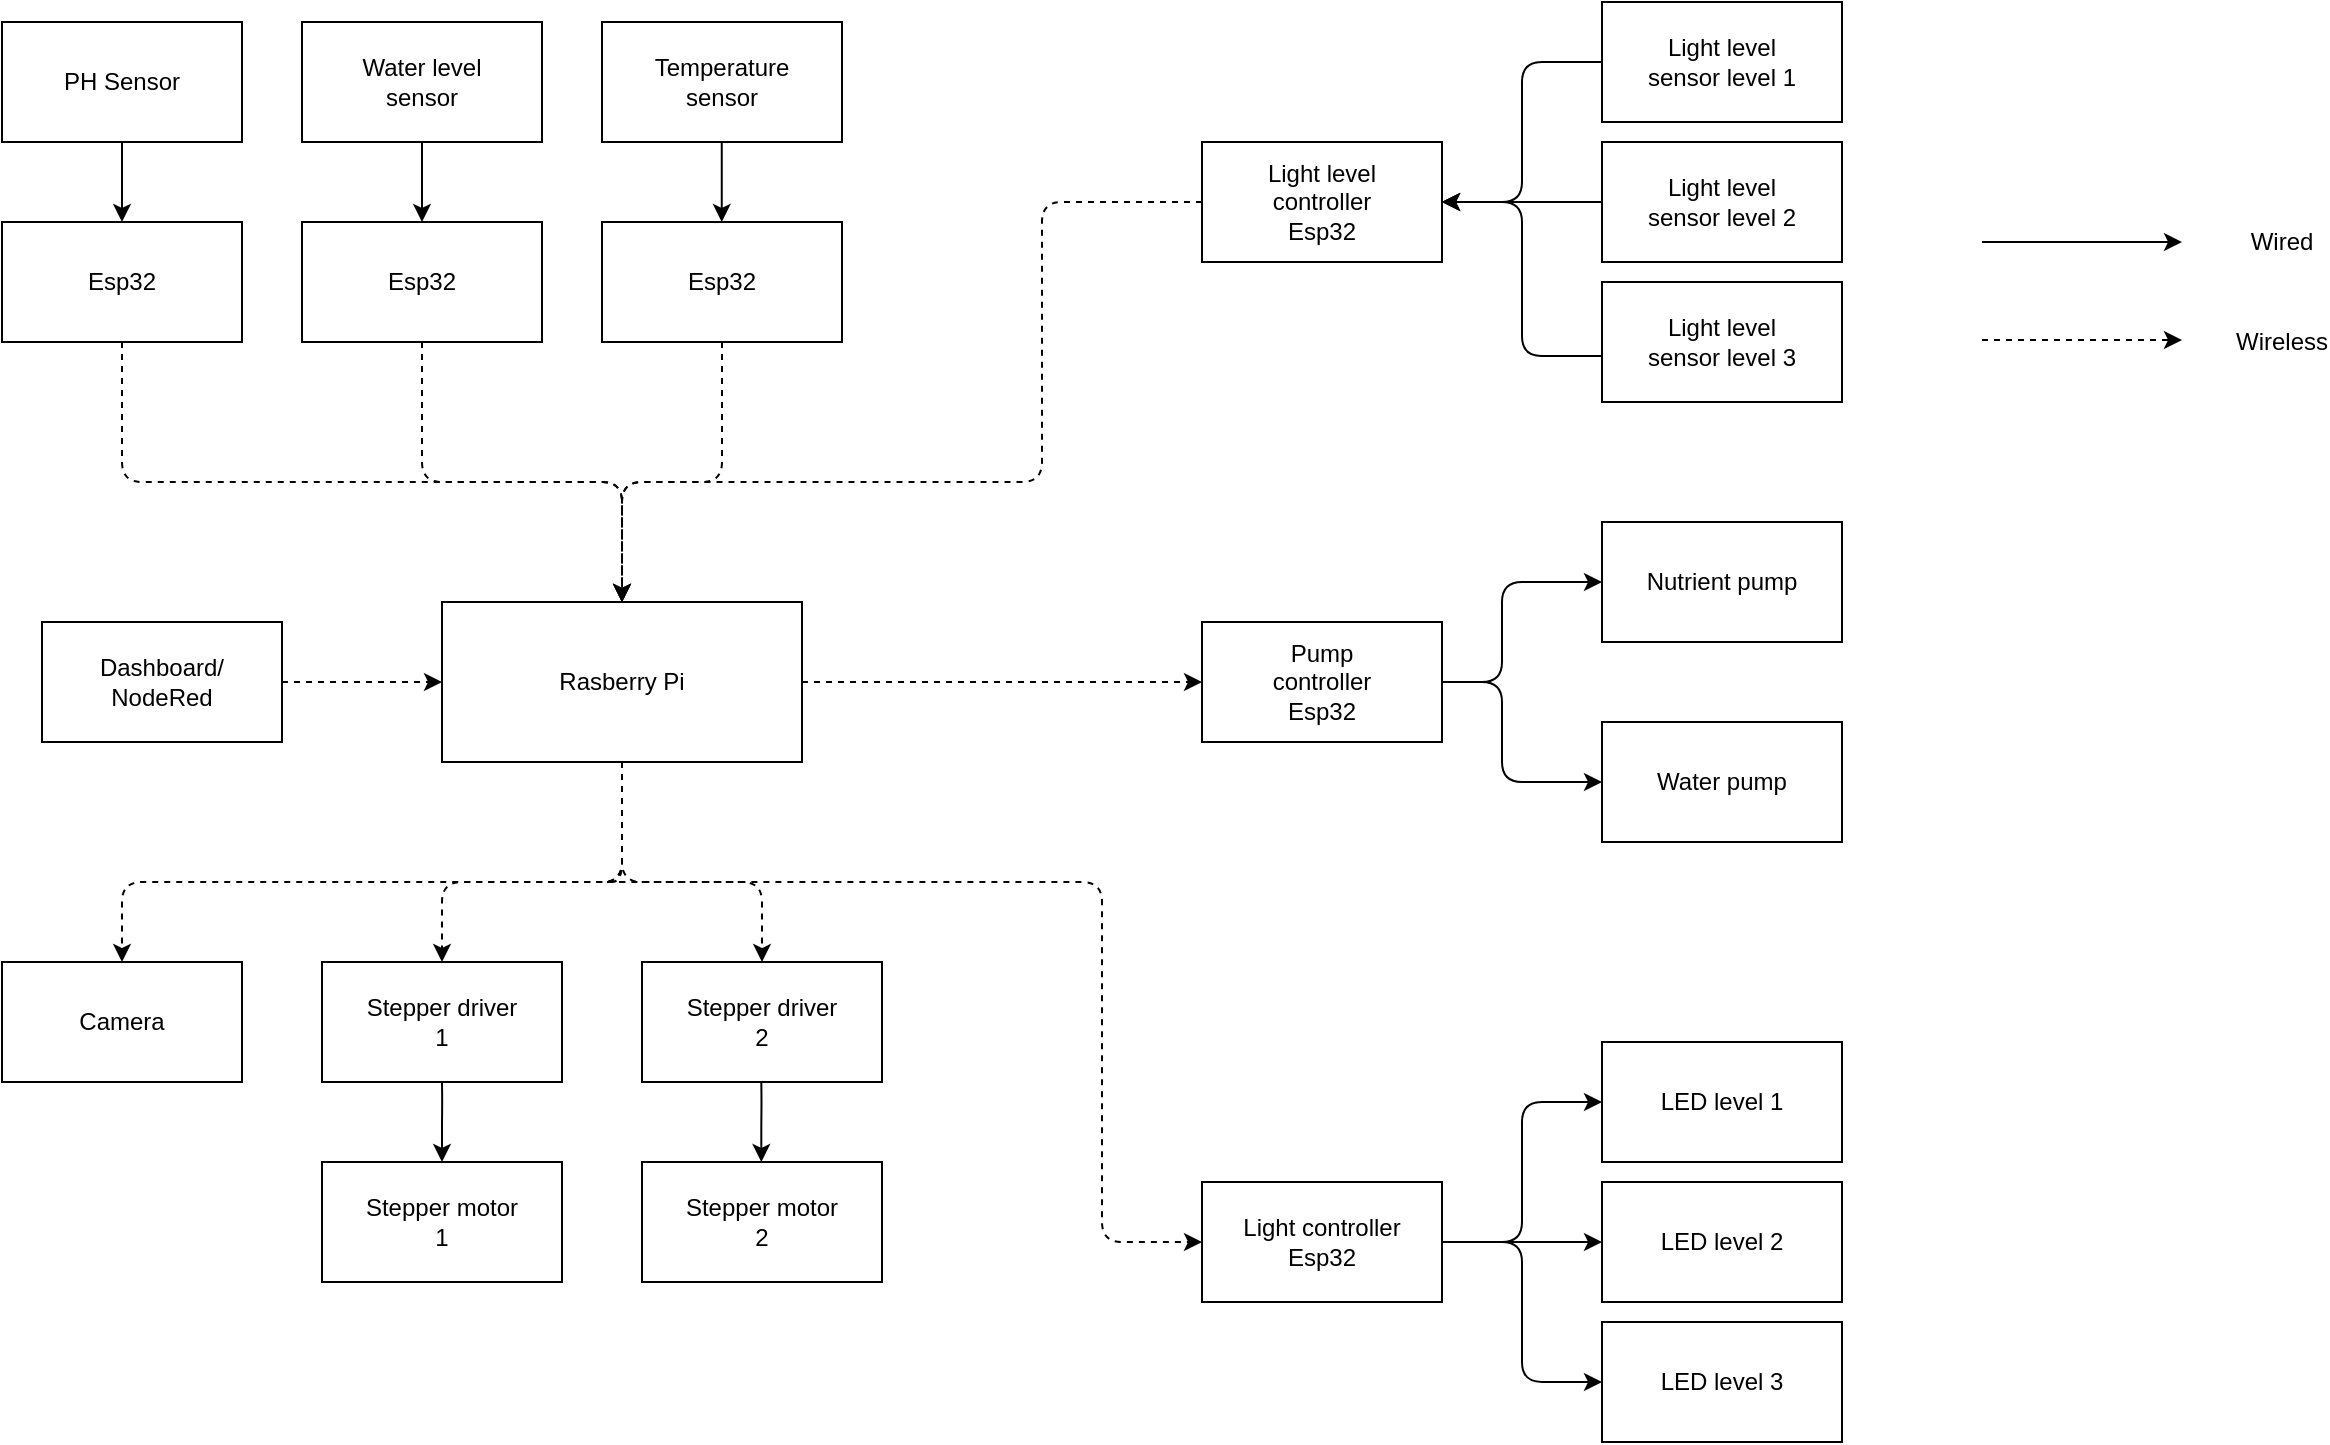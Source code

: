 <mxfile version="14.1.8" type="device"><diagram id="zQ7rfZ8DXxQSljXnk9-1" name="Page-1"><mxGraphModel dx="1422" dy="814" grid="0" gridSize="10" guides="0" tooltips="1" connect="1" arrows="1" fold="1" page="0" pageScale="1" pageWidth="827" pageHeight="1169" math="0" shadow="0"><root><mxCell id="0"/><mxCell id="1" parent="0"/><mxCell id="6ATb5HF_6hCBw4-2sG8N-1" value="PH Sensor" style="rounded=0;whiteSpace=wrap;html=1;" vertex="1" parent="1"><mxGeometry x="40" y="90" width="120" height="60" as="geometry"/></mxCell><mxCell id="6ATb5HF_6hCBw4-2sG8N-2" value="Rasberry Pi" style="rounded=0;whiteSpace=wrap;html=1;" vertex="1" parent="1"><mxGeometry x="260" y="380" width="180" height="80" as="geometry"/></mxCell><mxCell id="6ATb5HF_6hCBw4-2sG8N-3" value="Camera" style="rounded=0;whiteSpace=wrap;html=1;" vertex="1" parent="1"><mxGeometry x="40" y="560" width="120" height="60" as="geometry"/></mxCell><mxCell id="6ATb5HF_6hCBw4-2sG8N-4" value="Stepper motor&lt;br&gt;1" style="rounded=0;whiteSpace=wrap;html=1;" vertex="1" parent="1"><mxGeometry x="200" y="660" width="120" height="60" as="geometry"/></mxCell><mxCell id="6ATb5HF_6hCBw4-2sG8N-5" value="Stepper motor&lt;br&gt;2" style="rounded=0;whiteSpace=wrap;html=1;" vertex="1" parent="1"><mxGeometry x="360" y="660" width="120" height="60" as="geometry"/></mxCell><mxCell id="6ATb5HF_6hCBw4-2sG8N-6" value="Stepper driver&lt;br&gt;2" style="rounded=0;whiteSpace=wrap;html=1;" vertex="1" parent="1"><mxGeometry x="360" y="560" width="120" height="60" as="geometry"/></mxCell><mxCell id="6ATb5HF_6hCBw4-2sG8N-7" value="Stepper driver&lt;br&gt;1" style="rounded=0;whiteSpace=wrap;html=1;" vertex="1" parent="1"><mxGeometry x="200" y="560" width="120" height="60" as="geometry"/></mxCell><mxCell id="6ATb5HF_6hCBw4-2sG8N-8" value="Pump&lt;br&gt;controller&lt;br&gt;Esp32" style="rounded=0;whiteSpace=wrap;html=1;" vertex="1" parent="1"><mxGeometry x="640" y="390" width="120" height="60" as="geometry"/></mxCell><mxCell id="6ATb5HF_6hCBw4-2sG8N-9" value="&lt;span&gt;LED level 3&lt;/span&gt;" style="rounded=0;whiteSpace=wrap;html=1;" vertex="1" parent="1"><mxGeometry x="840" y="740" width="120" height="60" as="geometry"/></mxCell><mxCell id="6ATb5HF_6hCBw4-2sG8N-10" value="&lt;span&gt;LED level 2&lt;/span&gt;" style="rounded=0;whiteSpace=wrap;html=1;" vertex="1" parent="1"><mxGeometry x="840" y="670" width="120" height="60" as="geometry"/></mxCell><mxCell id="6ATb5HF_6hCBw4-2sG8N-11" value="LED level 1" style="rounded=0;whiteSpace=wrap;html=1;" vertex="1" parent="1"><mxGeometry x="840" y="600" width="120" height="60" as="geometry"/></mxCell><mxCell id="6ATb5HF_6hCBw4-2sG8N-12" value="Light controller&lt;br&gt;Esp32" style="rounded=0;whiteSpace=wrap;html=1;" vertex="1" parent="1"><mxGeometry x="640" y="670" width="120" height="60" as="geometry"/></mxCell><mxCell id="6ATb5HF_6hCBw4-2sG8N-13" value="Water pump" style="rounded=0;whiteSpace=wrap;html=1;" vertex="1" parent="1"><mxGeometry x="840" y="440" width="120" height="60" as="geometry"/></mxCell><mxCell id="6ATb5HF_6hCBw4-2sG8N-14" value="Nutrient pump" style="rounded=0;whiteSpace=wrap;html=1;" vertex="1" parent="1"><mxGeometry x="840" y="340" width="120" height="60" as="geometry"/></mxCell><mxCell id="6ATb5HF_6hCBw4-2sG8N-15" value="Dashboard/&lt;br&gt;NodeRed" style="rounded=0;whiteSpace=wrap;html=1;" vertex="1" parent="1"><mxGeometry x="60" y="390" width="120" height="60" as="geometry"/></mxCell><mxCell id="6ATb5HF_6hCBw4-2sG8N-16" value="Esp32" style="rounded=0;whiteSpace=wrap;html=1;" vertex="1" parent="1"><mxGeometry x="340" y="190" width="120" height="60" as="geometry"/></mxCell><mxCell id="6ATb5HF_6hCBw4-2sG8N-17" value="Esp32" style="rounded=0;whiteSpace=wrap;html=1;" vertex="1" parent="1"><mxGeometry x="190" y="190" width="120" height="60" as="geometry"/></mxCell><mxCell id="6ATb5HF_6hCBw4-2sG8N-18" value="Esp32" style="rounded=0;whiteSpace=wrap;html=1;" vertex="1" parent="1"><mxGeometry x="40" y="190" width="120" height="60" as="geometry"/></mxCell><mxCell id="6ATb5HF_6hCBw4-2sG8N-19" value="Light level&lt;br&gt;controller&lt;br&gt;Esp32" style="rounded=0;whiteSpace=wrap;html=1;" vertex="1" parent="1"><mxGeometry x="640" y="150" width="120" height="60" as="geometry"/></mxCell><mxCell id="6ATb5HF_6hCBw4-2sG8N-20" value="&lt;span&gt;Light level&lt;/span&gt;&lt;br&gt;&lt;span&gt;sensor level 3&lt;/span&gt;" style="rounded=0;whiteSpace=wrap;html=1;" vertex="1" parent="1"><mxGeometry x="840" y="220" width="120" height="60" as="geometry"/></mxCell><mxCell id="6ATb5HF_6hCBw4-2sG8N-21" value="&lt;span&gt;Light level&lt;/span&gt;&lt;br&gt;&lt;span&gt;sensor level 2&lt;/span&gt;" style="rounded=0;whiteSpace=wrap;html=1;" vertex="1" parent="1"><mxGeometry x="840" y="150" width="120" height="60" as="geometry"/></mxCell><mxCell id="6ATb5HF_6hCBw4-2sG8N-22" value="Light level&lt;br&gt;sensor level 1" style="rounded=0;whiteSpace=wrap;html=1;" vertex="1" parent="1"><mxGeometry x="840" y="80" width="120" height="60" as="geometry"/></mxCell><mxCell id="6ATb5HF_6hCBw4-2sG8N-23" value="Temperature&lt;br&gt;sensor" style="rounded=0;whiteSpace=wrap;html=1;" vertex="1" parent="1"><mxGeometry x="340" y="90" width="120" height="60" as="geometry"/></mxCell><mxCell id="6ATb5HF_6hCBw4-2sG8N-24" value="Water level&lt;br&gt;sensor" style="rounded=0;whiteSpace=wrap;html=1;" vertex="1" parent="1"><mxGeometry x="190" y="90" width="120" height="60" as="geometry"/></mxCell><mxCell id="6ATb5HF_6hCBw4-2sG8N-27" value="" style="endArrow=classic;html=1;" edge="1" parent="1"><mxGeometry width="50" height="50" relative="1" as="geometry"><mxPoint x="1030" y="200" as="sourcePoint"/><mxPoint x="1130" y="200" as="targetPoint"/></mxGeometry></mxCell><mxCell id="6ATb5HF_6hCBw4-2sG8N-29" value="" style="endArrow=classic;html=1;dashed=1;" edge="1" parent="1"><mxGeometry width="50" height="50" relative="1" as="geometry"><mxPoint x="1030" y="249" as="sourcePoint"/><mxPoint x="1130" y="249" as="targetPoint"/></mxGeometry></mxCell><mxCell id="6ATb5HF_6hCBw4-2sG8N-30" value="Wired" style="text;html=1;strokeColor=none;fillColor=none;align=center;verticalAlign=middle;whiteSpace=wrap;rounded=0;" vertex="1" parent="1"><mxGeometry x="1160" y="190" width="40" height="20" as="geometry"/></mxCell><mxCell id="6ATb5HF_6hCBw4-2sG8N-31" value="Wireless" style="text;html=1;strokeColor=none;fillColor=none;align=center;verticalAlign=middle;whiteSpace=wrap;rounded=0;" vertex="1" parent="1"><mxGeometry x="1160" y="240" width="40" height="20" as="geometry"/></mxCell><mxCell id="6ATb5HF_6hCBw4-2sG8N-32" value="" style="endArrow=classic;html=1;exitX=0;exitY=0.5;exitDx=0;exitDy=0;entryX=1;entryY=0.5;entryDx=0;entryDy=0;" edge="1" parent="1" source="6ATb5HF_6hCBw4-2sG8N-22" target="6ATb5HF_6hCBw4-2sG8N-19"><mxGeometry width="50" height="50" relative="1" as="geometry"><mxPoint x="480" y="409.5" as="sourcePoint"/><mxPoint x="580" y="409.5" as="targetPoint"/><Array as="points"><mxPoint x="800" y="110"/><mxPoint x="800" y="180"/></Array></mxGeometry></mxCell><mxCell id="6ATb5HF_6hCBw4-2sG8N-33" value="" style="endArrow=classic;html=1;exitX=0;exitY=0.5;exitDx=0;exitDy=0;entryX=1;entryY=0.5;entryDx=0;entryDy=0;" edge="1" parent="1" source="6ATb5HF_6hCBw4-2sG8N-21" target="6ATb5HF_6hCBw4-2sG8N-19"><mxGeometry width="50" height="50" relative="1" as="geometry"><mxPoint x="580" y="440" as="sourcePoint"/><mxPoint x="630" y="390" as="targetPoint"/></mxGeometry></mxCell><mxCell id="6ATb5HF_6hCBw4-2sG8N-34" value="" style="endArrow=classic;html=1;exitX=0;exitY=0.617;exitDx=0;exitDy=0;exitPerimeter=0;entryX=1;entryY=0.5;entryDx=0;entryDy=0;" edge="1" parent="1" source="6ATb5HF_6hCBw4-2sG8N-20" target="6ATb5HF_6hCBw4-2sG8N-19"><mxGeometry width="50" height="50" relative="1" as="geometry"><mxPoint x="580" y="440" as="sourcePoint"/><mxPoint x="630" y="390" as="targetPoint"/><Array as="points"><mxPoint x="800" y="257"/><mxPoint x="800" y="180"/></Array></mxGeometry></mxCell><mxCell id="6ATb5HF_6hCBw4-2sG8N-35" value="" style="endArrow=classic;html=1;exitX=1;exitY=0.5;exitDx=0;exitDy=0;entryX=0;entryY=0.5;entryDx=0;entryDy=0;" edge="1" parent="1" source="6ATb5HF_6hCBw4-2sG8N-8" target="6ATb5HF_6hCBw4-2sG8N-14"><mxGeometry width="50" height="50" relative="1" as="geometry"><mxPoint x="1040" y="210" as="sourcePoint"/><mxPoint x="1140" y="210" as="targetPoint"/><Array as="points"><mxPoint x="790" y="420"/><mxPoint x="790" y="370"/></Array></mxGeometry></mxCell><mxCell id="6ATb5HF_6hCBw4-2sG8N-36" value="" style="endArrow=classic;html=1;entryX=0;entryY=0.5;entryDx=0;entryDy=0;" edge="1" parent="1" target="6ATb5HF_6hCBw4-2sG8N-13"><mxGeometry width="50" height="50" relative="1" as="geometry"><mxPoint x="760" y="420" as="sourcePoint"/><mxPoint x="850" y="380" as="targetPoint"/><Array as="points"><mxPoint x="790" y="420"/><mxPoint x="790" y="470"/></Array></mxGeometry></mxCell><mxCell id="6ATb5HF_6hCBw4-2sG8N-37" value="" style="endArrow=classic;html=1;dashed=1;entryX=0;entryY=0.5;entryDx=0;entryDy=0;exitX=1;exitY=0.5;exitDx=0;exitDy=0;" edge="1" parent="1" source="6ATb5HF_6hCBw4-2sG8N-2" target="6ATb5HF_6hCBw4-2sG8N-8"><mxGeometry width="50" height="50" relative="1" as="geometry"><mxPoint x="460" y="419.5" as="sourcePoint"/><mxPoint x="560" y="419.5" as="targetPoint"/></mxGeometry></mxCell><mxCell id="6ATb5HF_6hCBw4-2sG8N-38" value="" style="endArrow=classic;html=1;dashed=1;entryX=0;entryY=0.5;entryDx=0;entryDy=0;exitX=1;exitY=0.5;exitDx=0;exitDy=0;" edge="1" parent="1" source="6ATb5HF_6hCBw4-2sG8N-15" target="6ATb5HF_6hCBw4-2sG8N-2"><mxGeometry width="50" height="50" relative="1" as="geometry"><mxPoint x="200" y="490" as="sourcePoint"/><mxPoint x="400" y="490" as="targetPoint"/></mxGeometry></mxCell><mxCell id="6ATb5HF_6hCBw4-2sG8N-39" value="" style="endArrow=classic;html=1;exitX=1;exitY=0.5;exitDx=0;exitDy=0;entryX=0;entryY=0.5;entryDx=0;entryDy=0;" edge="1" parent="1" source="6ATb5HF_6hCBw4-2sG8N-12" target="6ATb5HF_6hCBw4-2sG8N-11"><mxGeometry width="50" height="50" relative="1" as="geometry"><mxPoint x="1050" y="699.5" as="sourcePoint"/><mxPoint x="1150" y="699.5" as="targetPoint"/><Array as="points"><mxPoint x="800" y="700"/><mxPoint x="800" y="630"/></Array></mxGeometry></mxCell><mxCell id="6ATb5HF_6hCBw4-2sG8N-40" value="" style="endArrow=classic;html=1;exitX=1;exitY=0.5;exitDx=0;exitDy=0;entryX=0;entryY=0.5;entryDx=0;entryDy=0;" edge="1" parent="1" source="6ATb5HF_6hCBw4-2sG8N-12" target="6ATb5HF_6hCBw4-2sG8N-9"><mxGeometry width="50" height="50" relative="1" as="geometry"><mxPoint x="770" y="710" as="sourcePoint"/><mxPoint x="850" y="640" as="targetPoint"/><Array as="points"><mxPoint x="800" y="700"/><mxPoint x="800" y="770"/></Array></mxGeometry></mxCell><mxCell id="6ATb5HF_6hCBw4-2sG8N-41" value="" style="endArrow=classic;html=1;entryX=0;entryY=0.5;entryDx=0;entryDy=0;" edge="1" parent="1" target="6ATb5HF_6hCBw4-2sG8N-10"><mxGeometry width="50" height="50" relative="1" as="geometry"><mxPoint x="760" y="700" as="sourcePoint"/><mxPoint x="850" y="780" as="targetPoint"/><Array as="points"><mxPoint x="790" y="700"/></Array></mxGeometry></mxCell><mxCell id="6ATb5HF_6hCBw4-2sG8N-42" value="" style="endArrow=classic;html=1;exitX=0.5;exitY=1;exitDx=0;exitDy=0;entryX=0.5;entryY=0;entryDx=0;entryDy=0;" edge="1" parent="1" source="6ATb5HF_6hCBw4-2sG8N-1" target="6ATb5HF_6hCBw4-2sG8N-18"><mxGeometry width="50" height="50" relative="1" as="geometry"><mxPoint x="1040" y="210" as="sourcePoint"/><mxPoint x="1140" y="210" as="targetPoint"/></mxGeometry></mxCell><mxCell id="6ATb5HF_6hCBw4-2sG8N-43" value="" style="endArrow=classic;html=1;exitX=0.5;exitY=1;exitDx=0;exitDy=0;entryX=0.5;entryY=0;entryDx=0;entryDy=0;" edge="1" parent="1" source="6ATb5HF_6hCBw4-2sG8N-24" target="6ATb5HF_6hCBw4-2sG8N-17"><mxGeometry width="50" height="50" relative="1" as="geometry"><mxPoint x="110" y="160" as="sourcePoint"/><mxPoint x="110" y="200" as="targetPoint"/><Array as="points"><mxPoint x="250" y="170"/></Array></mxGeometry></mxCell><mxCell id="6ATb5HF_6hCBw4-2sG8N-44" value="" style="endArrow=classic;html=1;exitX=0.5;exitY=1;exitDx=0;exitDy=0;entryX=0.5;entryY=0;entryDx=0;entryDy=0;" edge="1" parent="1"><mxGeometry width="50" height="50" relative="1" as="geometry"><mxPoint x="399.88" y="150" as="sourcePoint"/><mxPoint x="399.88" y="190" as="targetPoint"/><Array as="points"><mxPoint x="399.88" y="170"/><mxPoint x="399.88" y="180"/></Array></mxGeometry></mxCell><mxCell id="6ATb5HF_6hCBw4-2sG8N-45" value="" style="endArrow=classic;html=1;exitX=0.5;exitY=1;exitDx=0;exitDy=0;entryX=0.5;entryY=0;entryDx=0;entryDy=0;" edge="1" parent="1"><mxGeometry width="50" height="50" relative="1" as="geometry"><mxPoint x="419.66" y="620" as="sourcePoint"/><mxPoint x="419.66" y="660" as="targetPoint"/><Array as="points"><mxPoint x="419.78" y="630"/><mxPoint x="419.66" y="640"/><mxPoint x="419.66" y="650"/></Array></mxGeometry></mxCell><mxCell id="6ATb5HF_6hCBw4-2sG8N-46" value="" style="endArrow=classic;html=1;exitX=0.5;exitY=1;exitDx=0;exitDy=0;entryX=0.5;entryY=0;entryDx=0;entryDy=0;" edge="1" parent="1"><mxGeometry width="50" height="50" relative="1" as="geometry"><mxPoint x="260.0" y="620" as="sourcePoint"/><mxPoint x="260.0" y="660" as="targetPoint"/><Array as="points"><mxPoint x="260.12" y="630"/><mxPoint x="260" y="640"/><mxPoint x="260" y="650"/></Array></mxGeometry></mxCell><mxCell id="6ATb5HF_6hCBw4-2sG8N-48" value="" style="endArrow=classic;html=1;dashed=1;exitX=0.5;exitY=1;exitDx=0;exitDy=0;entryX=0.5;entryY=0;entryDx=0;entryDy=0;" edge="1" parent="1" source="6ATb5HF_6hCBw4-2sG8N-17" target="6ATb5HF_6hCBw4-2sG8N-2"><mxGeometry width="50" height="50" relative="1" as="geometry"><mxPoint x="1040" y="259" as="sourcePoint"/><mxPoint x="1140" y="259" as="targetPoint"/><Array as="points"><mxPoint x="250" y="320"/><mxPoint x="350" y="320"/></Array></mxGeometry></mxCell><mxCell id="6ATb5HF_6hCBw4-2sG8N-49" value="" style="endArrow=classic;html=1;dashed=1;exitX=0.5;exitY=1;exitDx=0;exitDy=0;entryX=0.5;entryY=0;entryDx=0;entryDy=0;" edge="1" parent="1" source="6ATb5HF_6hCBw4-2sG8N-16" target="6ATb5HF_6hCBw4-2sG8N-2"><mxGeometry width="50" height="50" relative="1" as="geometry"><mxPoint x="380" y="290" as="sourcePoint"/><mxPoint x="360" y="370" as="targetPoint"/><Array as="points"><mxPoint x="400" y="320"/><mxPoint x="350" y="320"/></Array></mxGeometry></mxCell><mxCell id="6ATb5HF_6hCBw4-2sG8N-50" value="" style="endArrow=classic;html=1;dashed=1;exitX=0.5;exitY=1;exitDx=0;exitDy=0;" edge="1" parent="1" source="6ATb5HF_6hCBw4-2sG8N-18"><mxGeometry width="50" height="50" relative="1" as="geometry"><mxPoint x="70" y="280" as="sourcePoint"/><mxPoint x="350" y="380" as="targetPoint"/><Array as="points"><mxPoint x="100" y="320"/><mxPoint x="350" y="320"/></Array></mxGeometry></mxCell><mxCell id="6ATb5HF_6hCBw4-2sG8N-51" value="" style="endArrow=classic;html=1;dashed=1;exitX=0;exitY=0.5;exitDx=0;exitDy=0;" edge="1" parent="1" source="6ATb5HF_6hCBw4-2sG8N-19"><mxGeometry width="50" height="50" relative="1" as="geometry"><mxPoint x="570" y="260" as="sourcePoint"/><mxPoint x="350" y="380" as="targetPoint"/><Array as="points"><mxPoint x="560" y="180"/><mxPoint x="560" y="320"/><mxPoint x="350" y="320"/></Array></mxGeometry></mxCell><mxCell id="6ATb5HF_6hCBw4-2sG8N-52" value="" style="endArrow=classic;html=1;dashed=1;exitX=0.5;exitY=1;exitDx=0;exitDy=0;entryX=0.5;entryY=0;entryDx=0;entryDy=0;" edge="1" parent="1" source="6ATb5HF_6hCBw4-2sG8N-2" target="6ATb5HF_6hCBw4-2sG8N-6"><mxGeometry width="50" height="50" relative="1" as="geometry"><mxPoint x="1040" y="259" as="sourcePoint"/><mxPoint x="1140" y="259" as="targetPoint"/><Array as="points"><mxPoint x="350" y="520"/><mxPoint x="420" y="520"/></Array></mxGeometry></mxCell><mxCell id="6ATb5HF_6hCBw4-2sG8N-53" value="" style="endArrow=classic;html=1;dashed=1;exitX=0.5;exitY=1;exitDx=0;exitDy=0;entryX=0.5;entryY=0;entryDx=0;entryDy=0;" edge="1" parent="1" source="6ATb5HF_6hCBw4-2sG8N-2" target="6ATb5HF_6hCBw4-2sG8N-7"><mxGeometry width="50" height="50" relative="1" as="geometry"><mxPoint x="360" y="470" as="sourcePoint"/><mxPoint x="430" y="570" as="targetPoint"/><Array as="points"><mxPoint x="350" y="520"/><mxPoint x="260" y="520"/></Array></mxGeometry></mxCell><mxCell id="6ATb5HF_6hCBw4-2sG8N-54" value="" style="endArrow=classic;html=1;dashed=1;exitX=0.5;exitY=1;exitDx=0;exitDy=0;entryX=0.5;entryY=0;entryDx=0;entryDy=0;" edge="1" parent="1" source="6ATb5HF_6hCBw4-2sG8N-2" target="6ATb5HF_6hCBw4-2sG8N-3"><mxGeometry width="50" height="50" relative="1" as="geometry"><mxPoint x="360" y="470" as="sourcePoint"/><mxPoint x="270" y="570" as="targetPoint"/><Array as="points"><mxPoint x="350" y="520"/><mxPoint x="100" y="520"/></Array></mxGeometry></mxCell><mxCell id="6ATb5HF_6hCBw4-2sG8N-55" value="" style="endArrow=classic;html=1;dashed=1;entryX=0;entryY=0.5;entryDx=0;entryDy=0;" edge="1" parent="1" target="6ATb5HF_6hCBw4-2sG8N-12"><mxGeometry width="50" height="50" relative="1" as="geometry"><mxPoint x="350" y="460" as="sourcePoint"/><mxPoint x="590" y="510" as="targetPoint"/><Array as="points"><mxPoint x="350" y="520"/><mxPoint x="340" y="520"/><mxPoint x="590" y="520"/><mxPoint x="590" y="700"/></Array></mxGeometry></mxCell></root></mxGraphModel></diagram></mxfile>